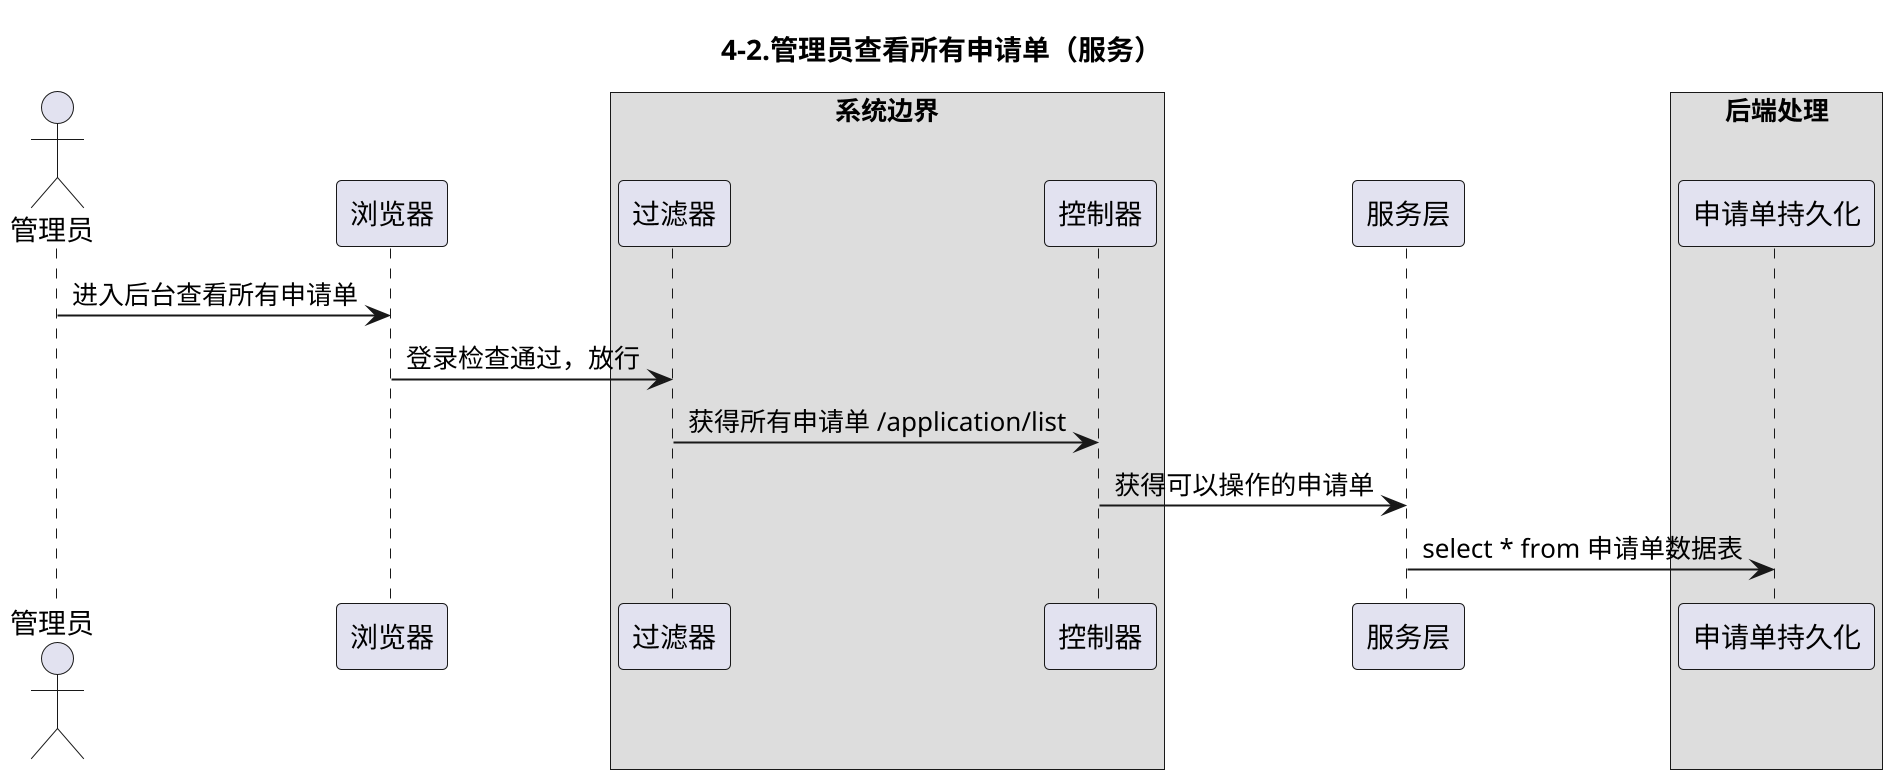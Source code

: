@startuml
scale 2
title 4-2.管理员查看所有申请单（服务）
actor 管理员
管理员 -> 浏览器: 进入后台查看所有申请单
box 系统边界
浏览器 -> 过滤器: 登录检查通过，放行
过滤器 -> 控制器: 获得所有申请单 /application/list
end box
控制器 -> 服务层: 获得可以操作的申请单
box 后端处理
服务层 -> 申请单持久化: select * from 申请单数据表
end box
@enduml